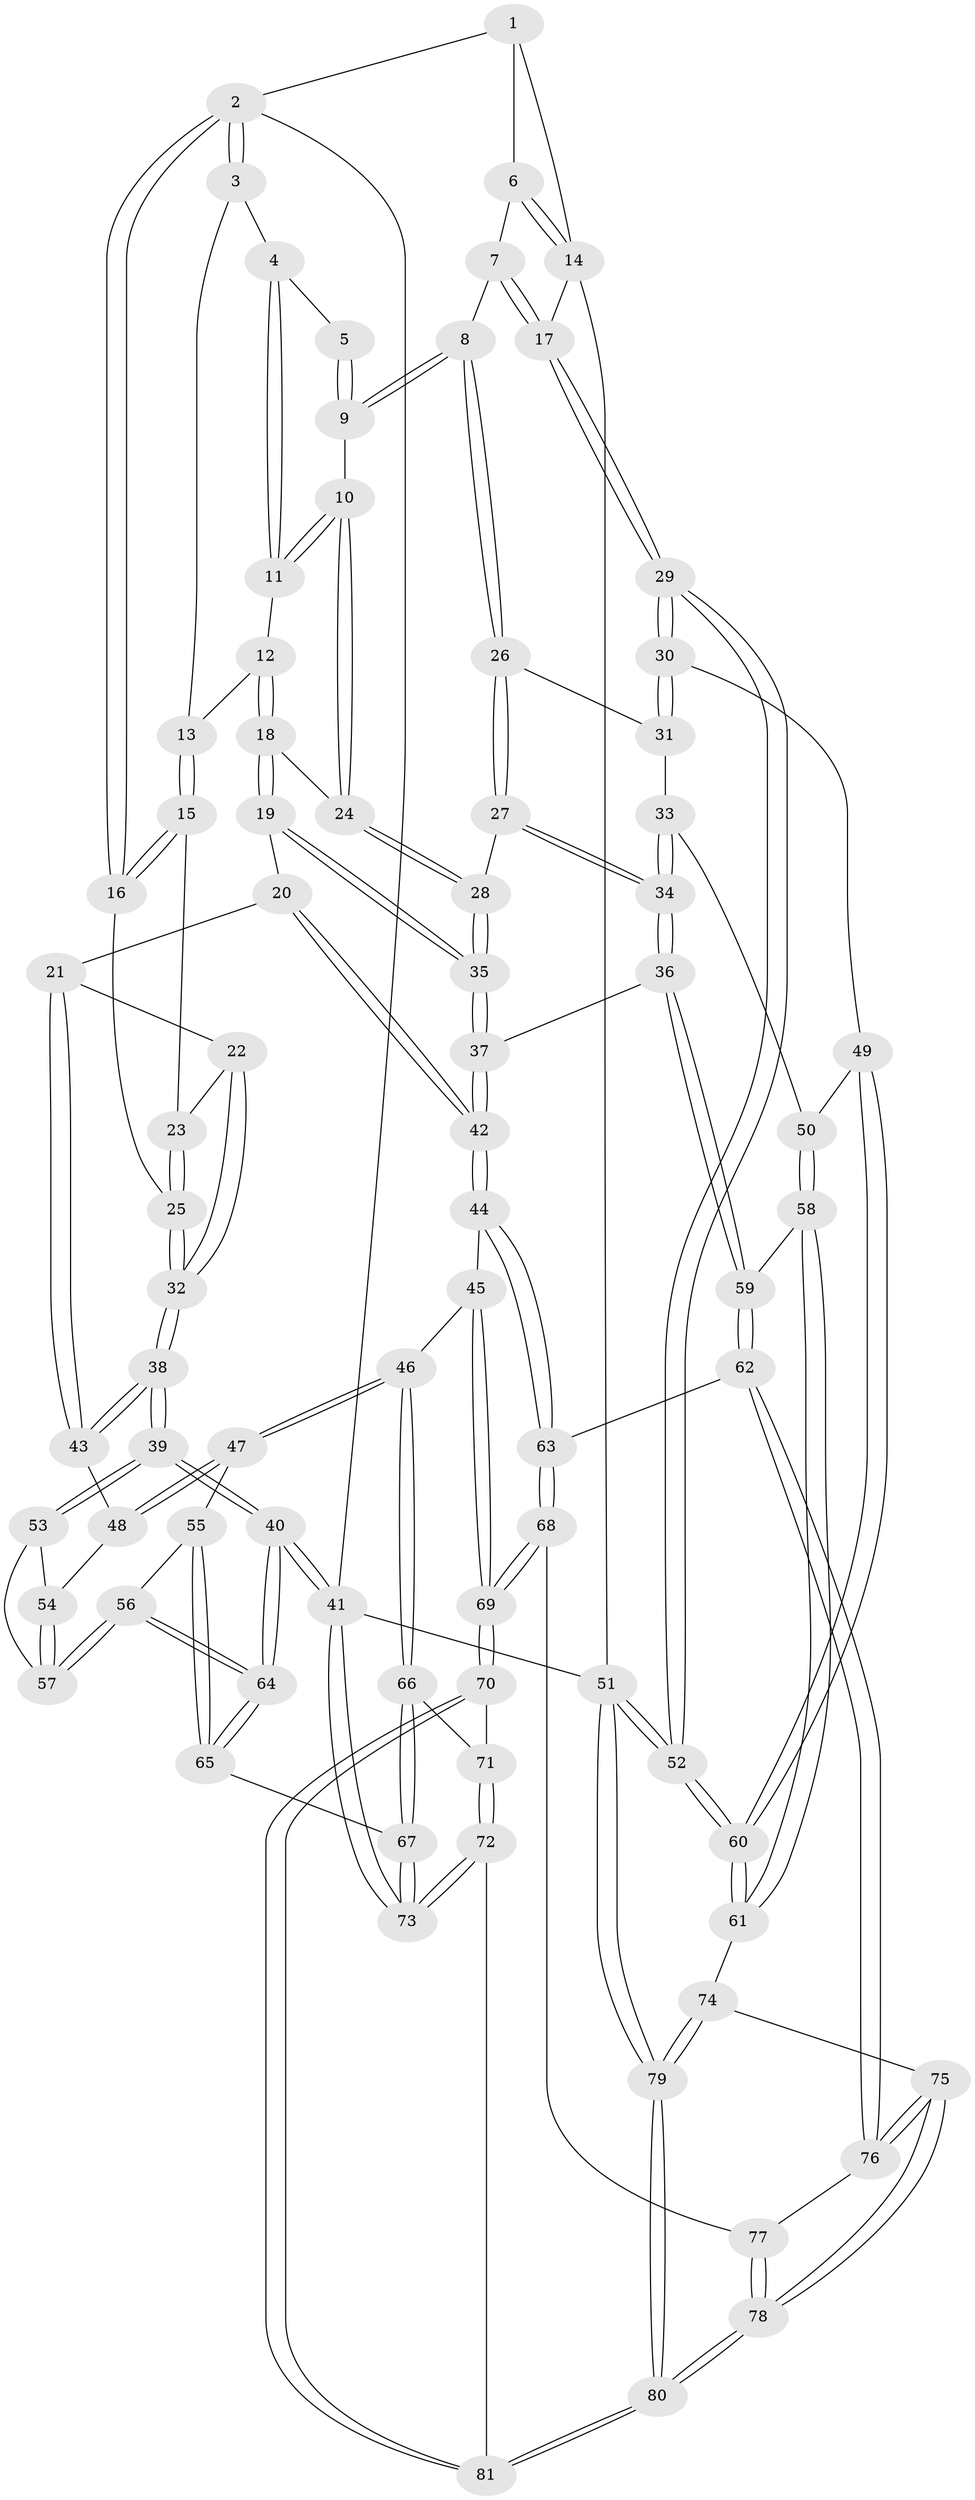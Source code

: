 // Generated by graph-tools (version 1.1) at 2025/00/03/09/25 05:00:00]
// undirected, 81 vertices, 199 edges
graph export_dot {
graph [start="1"]
  node [color=gray90,style=filled];
  1 [pos="+0.6810026274450791+0"];
  2 [pos="+0+0"];
  3 [pos="+0.1347663268573453+0"];
  4 [pos="+0.23923713586756967+0"];
  5 [pos="+0.304522156491411+0"];
  6 [pos="+0.7000571132610115+0.06312732160142233"];
  7 [pos="+0.6871734805111865+0.11791174801262816"];
  8 [pos="+0.6527544731265456+0.19681034049550156"];
  9 [pos="+0.5116676163221391+0.21354361636631083"];
  10 [pos="+0.47422451857073766+0.23625786162445345"];
  11 [pos="+0.3169534656870682+0.1713712409492443"];
  12 [pos="+0.2546305280434049+0.2367593003331781"];
  13 [pos="+0.13672615053970227+0.20016199611350557"];
  14 [pos="+1+0.15019763223646979"];
  15 [pos="+0.11667350776584601+0.22426259134787488"];
  16 [pos="+0+0"];
  17 [pos="+1+0.28853995395465415"];
  18 [pos="+0.28464123833522+0.36423596604927455"];
  19 [pos="+0.2750190330539958+0.3825101748377774"];
  20 [pos="+0.19349581397372365+0.43043369553170446"];
  21 [pos="+0.18059569384468924+0.4316953313636593"];
  22 [pos="+0.08533421732335088+0.3109703485494361"];
  23 [pos="+0.10631394611263369+0.24431505675598783"];
  24 [pos="+0.4457168116456253+0.2880606511913611"];
  25 [pos="+0+0.060894712220693245"];
  26 [pos="+0.6990664860679865+0.29774235874449634"];
  27 [pos="+0.5376732798310438+0.43803430728954257"];
  28 [pos="+0.47793476419210995+0.4298766071130507"];
  29 [pos="+1+0.4216927458132425"];
  30 [pos="+1+0.42737855850109213"];
  31 [pos="+0.7015350222348089+0.3003738264060714"];
  32 [pos="+0+0.3629286136155995"];
  33 [pos="+0.6775653477959007+0.5080932892994137"];
  34 [pos="+0.6150536245794839+0.569387453169582"];
  35 [pos="+0.41676220295937494+0.49409742436673004"];
  36 [pos="+0.6123809985865497+0.5775181992100213"];
  37 [pos="+0.4144277990782737+0.5667390718856421"];
  38 [pos="+0+0.5328217430280202"];
  39 [pos="+0+0.5496817386634568"];
  40 [pos="+0+0.868007073753291"];
  41 [pos="+0+1"];
  42 [pos="+0.3531795711130916+0.6515525259374942"];
  43 [pos="+0.1543075697282765+0.46171175715266005"];
  44 [pos="+0.34533735122089776+0.6851735736973918"];
  45 [pos="+0.3424188555844736+0.6874471814248962"];
  46 [pos="+0.2806149304746826+0.7240796661567028"];
  47 [pos="+0.253794487785256+0.709825656420853"];
  48 [pos="+0.1465841630432074+0.531194342246481"];
  49 [pos="+0.8764982666938809+0.5380305409539886"];
  50 [pos="+0.8559220468965038+0.5484764967170437"];
  51 [pos="+1+1"];
  52 [pos="+1+0.9355994962373022"];
  53 [pos="+0+0.5876448589016234"];
  54 [pos="+0.11611194400188027+0.5709971013179754"];
  55 [pos="+0.16519606610573953+0.6935676599133779"];
  56 [pos="+0.10115813974340139+0.6508051414614586"];
  57 [pos="+0.10031597332373866+0.6487592028161155"];
  58 [pos="+0.7099512627956678+0.743832373371743"];
  59 [pos="+0.6557314509024775+0.7419191559044792"];
  60 [pos="+0.9036285254520816+0.8453650012469595"];
  61 [pos="+0.8723029992082505+0.8410992161319911"];
  62 [pos="+0.6408330542937565+0.7535431662391952"];
  63 [pos="+0.5402908289214382+0.7663166457995106"];
  64 [pos="+0+0.8360543161833764"];
  65 [pos="+0+0.8315073165893715"];
  66 [pos="+0.26464570135859017+0.7713720859348314"];
  67 [pos="+0.13847266927859656+0.8512589243123923"];
  68 [pos="+0.44478002210231077+0.9353858740656572"];
  69 [pos="+0.4447546358330624+0.9354112897962009"];
  70 [pos="+0.4262690106194882+0.9638749670600805"];
  71 [pos="+0.27051373229760023+0.789387543421579"];
  72 [pos="+0.2513020529318542+1"];
  73 [pos="+0.24084085022151924+1"];
  74 [pos="+0.8016688192768946+0.9192395596536257"];
  75 [pos="+0.6846123633025656+1"];
  76 [pos="+0.6389392646022739+0.783081907079744"];
  77 [pos="+0.569187491767344+0.9242985140043094"];
  78 [pos="+0.650662595052445+1"];
  79 [pos="+0.8923814425338275+1"];
  80 [pos="+0.6283358682750833+1"];
  81 [pos="+0.3797369294852556+1"];
  1 -- 2;
  1 -- 6;
  1 -- 14;
  2 -- 3;
  2 -- 3;
  2 -- 16;
  2 -- 16;
  2 -- 41;
  3 -- 4;
  3 -- 13;
  4 -- 5;
  4 -- 11;
  4 -- 11;
  5 -- 9;
  5 -- 9;
  6 -- 7;
  6 -- 14;
  6 -- 14;
  7 -- 8;
  7 -- 17;
  7 -- 17;
  8 -- 9;
  8 -- 9;
  8 -- 26;
  8 -- 26;
  9 -- 10;
  10 -- 11;
  10 -- 11;
  10 -- 24;
  10 -- 24;
  11 -- 12;
  12 -- 13;
  12 -- 18;
  12 -- 18;
  13 -- 15;
  13 -- 15;
  14 -- 17;
  14 -- 51;
  15 -- 16;
  15 -- 16;
  15 -- 23;
  16 -- 25;
  17 -- 29;
  17 -- 29;
  18 -- 19;
  18 -- 19;
  18 -- 24;
  19 -- 20;
  19 -- 35;
  19 -- 35;
  20 -- 21;
  20 -- 42;
  20 -- 42;
  21 -- 22;
  21 -- 43;
  21 -- 43;
  22 -- 23;
  22 -- 32;
  22 -- 32;
  23 -- 25;
  23 -- 25;
  24 -- 28;
  24 -- 28;
  25 -- 32;
  25 -- 32;
  26 -- 27;
  26 -- 27;
  26 -- 31;
  27 -- 28;
  27 -- 34;
  27 -- 34;
  28 -- 35;
  28 -- 35;
  29 -- 30;
  29 -- 30;
  29 -- 52;
  29 -- 52;
  30 -- 31;
  30 -- 31;
  30 -- 49;
  31 -- 33;
  32 -- 38;
  32 -- 38;
  33 -- 34;
  33 -- 34;
  33 -- 50;
  34 -- 36;
  34 -- 36;
  35 -- 37;
  35 -- 37;
  36 -- 37;
  36 -- 59;
  36 -- 59;
  37 -- 42;
  37 -- 42;
  38 -- 39;
  38 -- 39;
  38 -- 43;
  38 -- 43;
  39 -- 40;
  39 -- 40;
  39 -- 53;
  39 -- 53;
  40 -- 41;
  40 -- 41;
  40 -- 64;
  40 -- 64;
  41 -- 73;
  41 -- 73;
  41 -- 51;
  42 -- 44;
  42 -- 44;
  43 -- 48;
  44 -- 45;
  44 -- 63;
  44 -- 63;
  45 -- 46;
  45 -- 69;
  45 -- 69;
  46 -- 47;
  46 -- 47;
  46 -- 66;
  46 -- 66;
  47 -- 48;
  47 -- 48;
  47 -- 55;
  48 -- 54;
  49 -- 50;
  49 -- 60;
  49 -- 60;
  50 -- 58;
  50 -- 58;
  51 -- 52;
  51 -- 52;
  51 -- 79;
  51 -- 79;
  52 -- 60;
  52 -- 60;
  53 -- 54;
  53 -- 57;
  54 -- 57;
  54 -- 57;
  55 -- 56;
  55 -- 65;
  55 -- 65;
  56 -- 57;
  56 -- 57;
  56 -- 64;
  56 -- 64;
  58 -- 59;
  58 -- 61;
  58 -- 61;
  59 -- 62;
  59 -- 62;
  60 -- 61;
  60 -- 61;
  61 -- 74;
  62 -- 63;
  62 -- 76;
  62 -- 76;
  63 -- 68;
  63 -- 68;
  64 -- 65;
  64 -- 65;
  65 -- 67;
  66 -- 67;
  66 -- 67;
  66 -- 71;
  67 -- 73;
  67 -- 73;
  68 -- 69;
  68 -- 69;
  68 -- 77;
  69 -- 70;
  69 -- 70;
  70 -- 71;
  70 -- 81;
  70 -- 81;
  71 -- 72;
  71 -- 72;
  72 -- 73;
  72 -- 73;
  72 -- 81;
  74 -- 75;
  74 -- 79;
  74 -- 79;
  75 -- 76;
  75 -- 76;
  75 -- 78;
  75 -- 78;
  76 -- 77;
  77 -- 78;
  77 -- 78;
  78 -- 80;
  78 -- 80;
  79 -- 80;
  79 -- 80;
  80 -- 81;
  80 -- 81;
}
